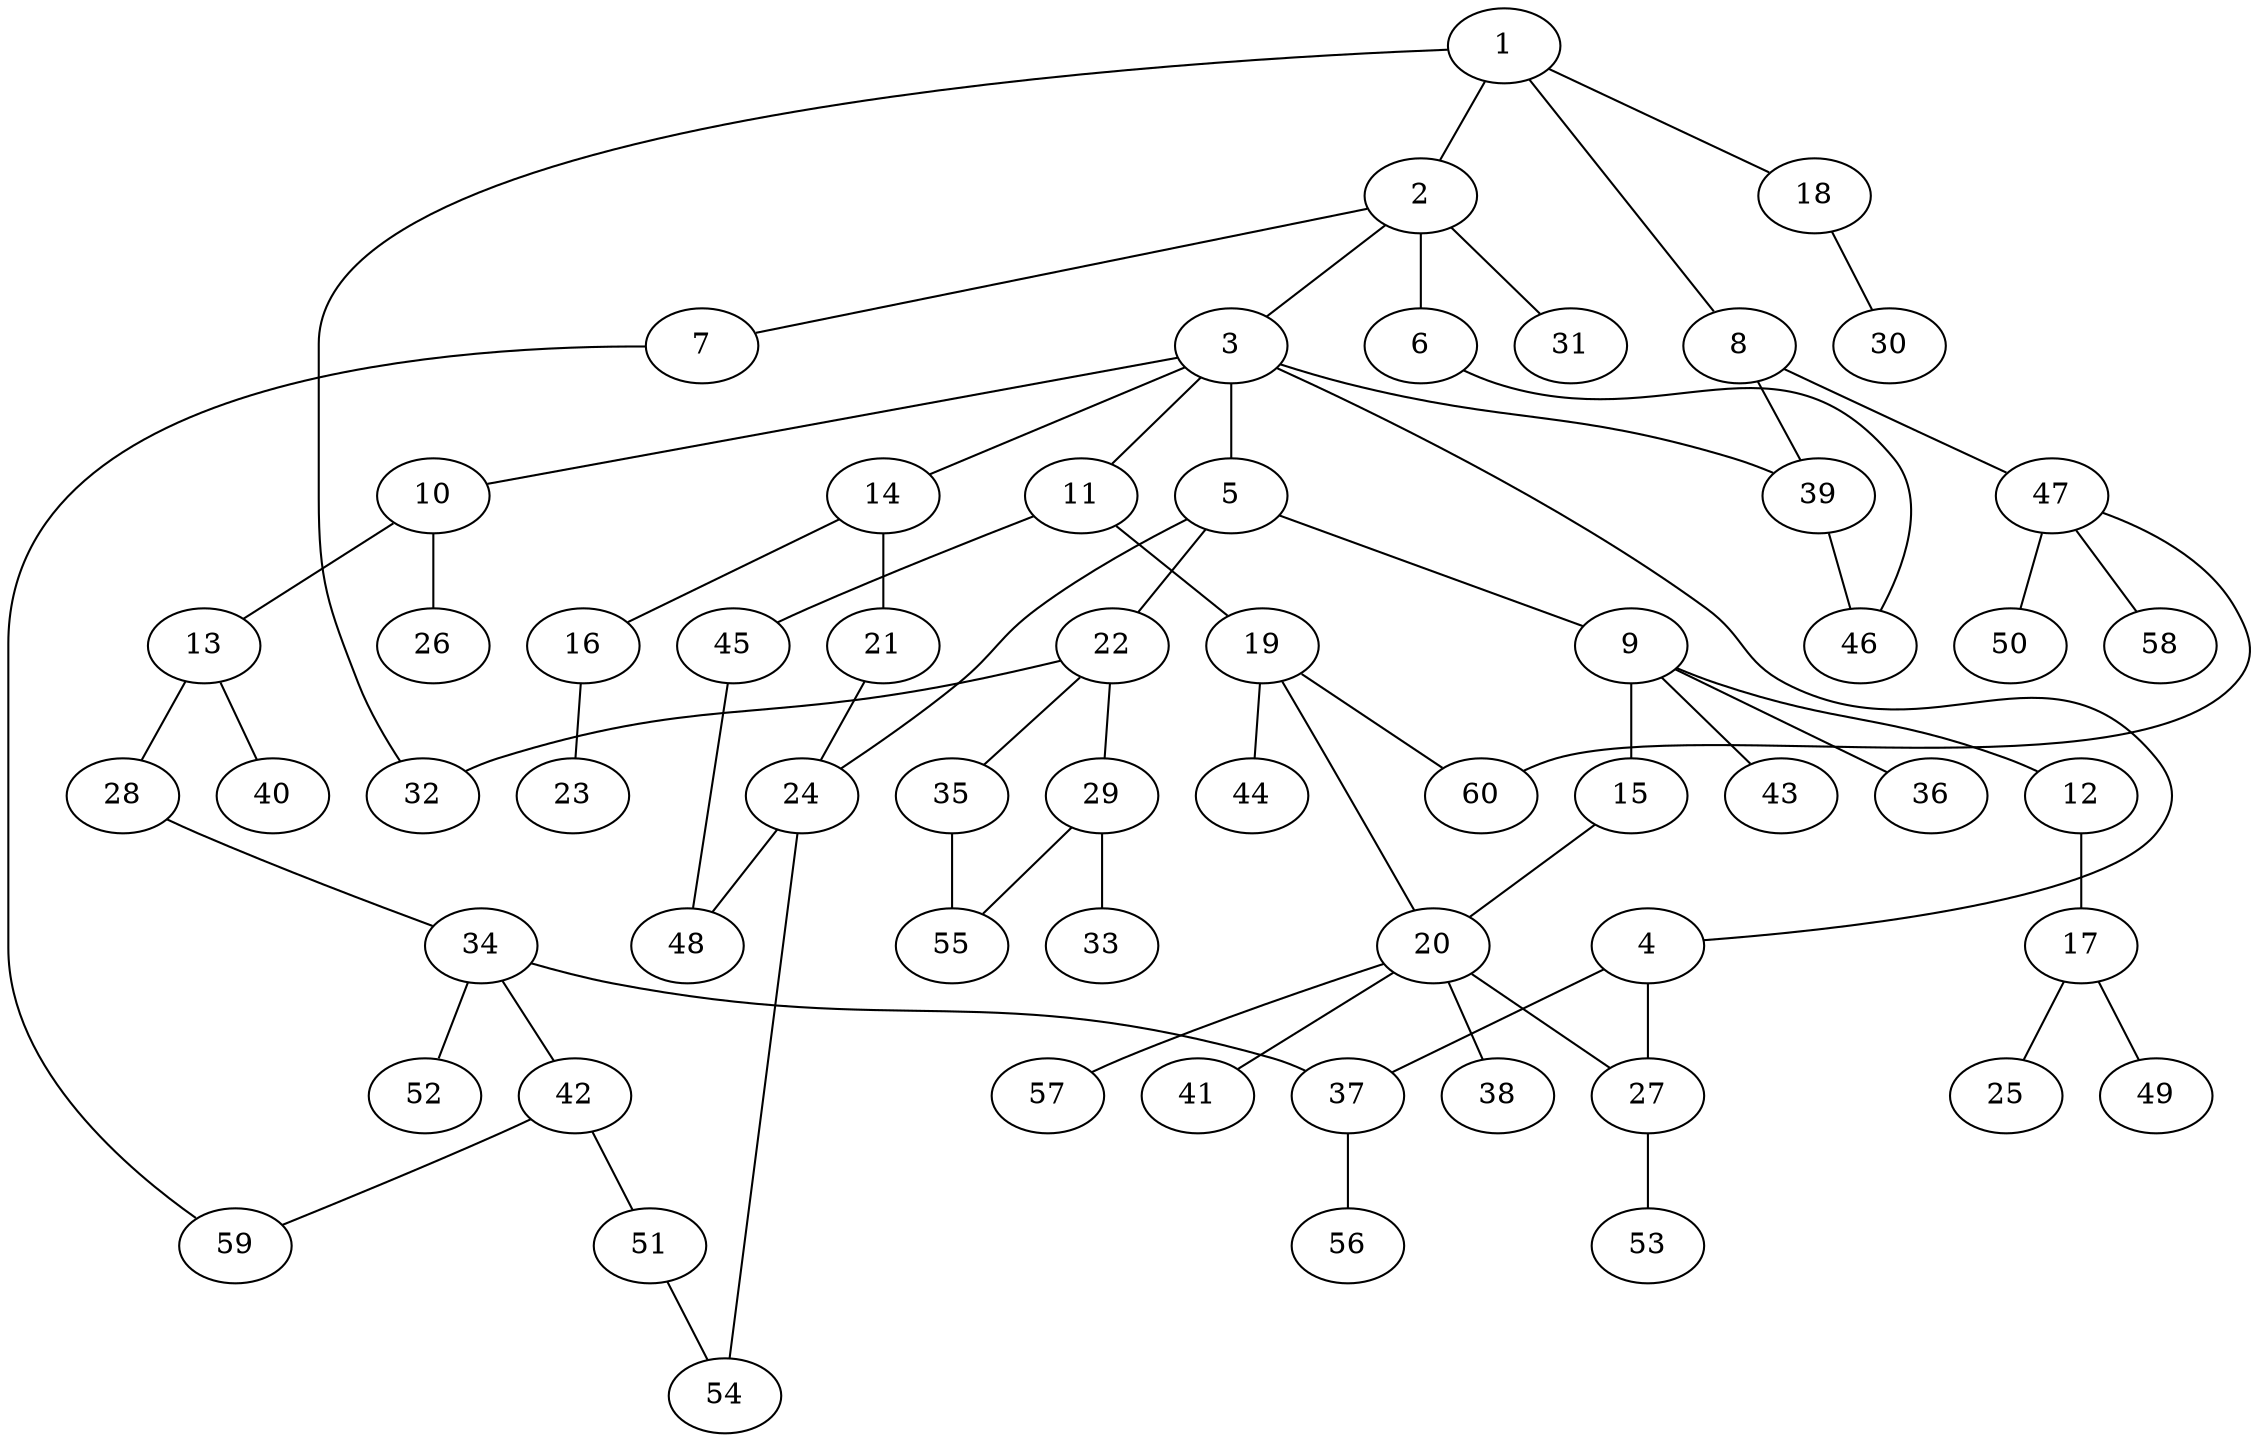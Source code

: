 graph graphname {1--2
1--8
1--18
1--32
2--3
2--6
2--7
2--31
3--4
3--5
3--10
3--11
3--14
3--39
4--27
4--37
5--9
5--22
5--24
6--46
7--59
8--39
8--47
9--12
9--15
9--36
9--43
10--13
10--26
11--19
11--45
12--17
13--28
13--40
14--16
14--21
15--20
16--23
17--25
17--49
18--30
19--20
19--44
19--60
20--27
20--38
20--41
20--57
21--24
22--29
22--32
22--35
24--48
24--54
27--53
28--34
29--33
29--55
34--37
34--42
34--52
35--55
37--56
39--46
42--51
42--59
45--48
47--50
47--58
47--60
51--54
}